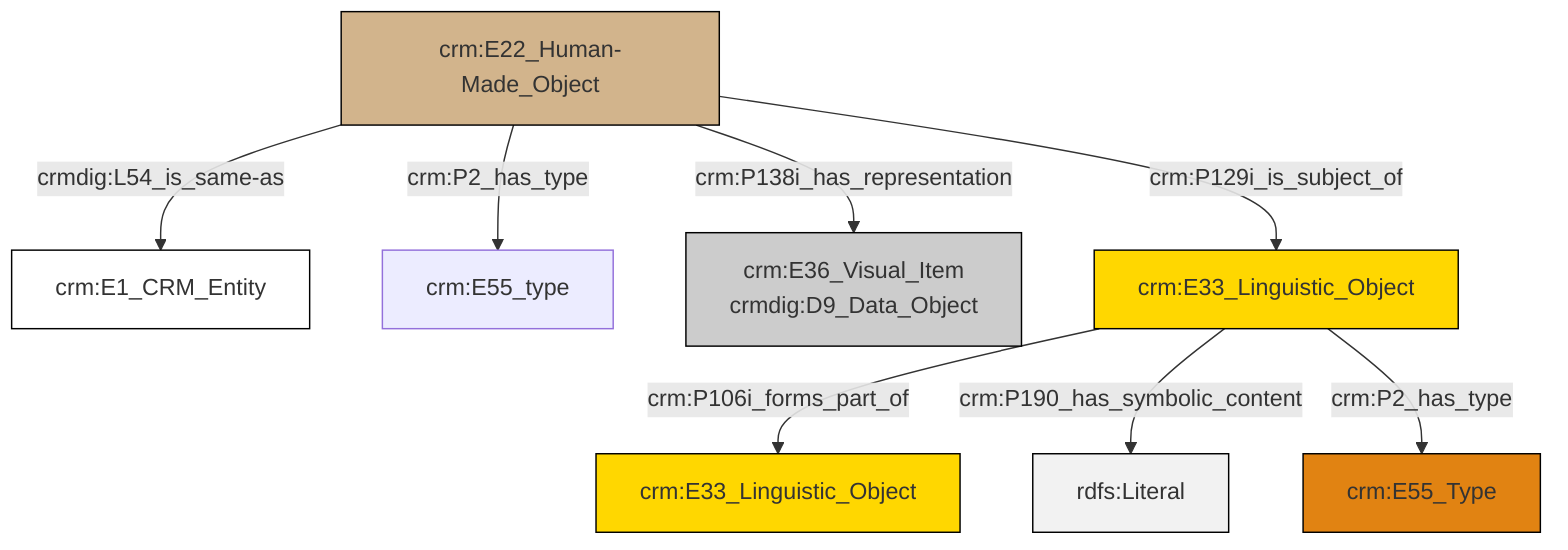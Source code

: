 graph TD
classDef Literal fill:#f2f2f2,stroke:#000000;
classDef CRM_Entity fill:#FFFFFF,stroke:#000000;
classDef Temporal_Entity fill:#00C9E6, stroke:#000000;
classDef Type fill:#E18312, stroke:#000000;
classDef Time-Span fill:#2C9C91, stroke:#000000;
classDef Appellation fill:#FFEB7F, stroke:#000000;
classDef Place fill:#008836, stroke:#000000;
classDef Persistent_Item fill:#B266B2, stroke:#000000;
classDef Conceptual_Object fill:#FFD700, stroke:#000000;
classDef Physical_Thing fill:#D2B48C, stroke:#000000;
classDef Actor fill:#f58aad, stroke:#000000;
classDef PC_Classes fill:#4ce600, stroke:#000000;
classDef Multi fill:#cccccc,stroke:#000000;

0["crm:E22_Human-Made_Object"]:::Physical_Thing -->|crmdig:L54_is_same-as| 1["crm:E1_CRM_Entity"]:::CRM_Entity
0["crm:E22_Human-Made_Object"]:::Physical_Thing -->|crm:P2_has_type| 2["crm:E55_type"]:::Default
0["crm:E22_Human-Made_Object"]:::Physical_Thing -->|crm:P138i_has_representation| 5["crm:E36_Visual_Item<br>crmdig:D9_Data_Object"]:::Multi
10["crm:E33_Linguistic_Object"]:::Conceptual_Object -->|crm:P106i_forms_part_of| 11["crm:E33_Linguistic_Object"]:::Conceptual_Object
10["crm:E33_Linguistic_Object"]:::Conceptual_Object -->|crm:P190_has_symbolic_content| 14[rdfs:Literal]:::Literal
0["crm:E22_Human-Made_Object"]:::Physical_Thing -->|crm:P129i_is_subject_of| 10["crm:E33_Linguistic_Object"]:::Conceptual_Object
10["crm:E33_Linguistic_Object"]:::Conceptual_Object -->|crm:P2_has_type| 7["crm:E55_Type"]:::Type